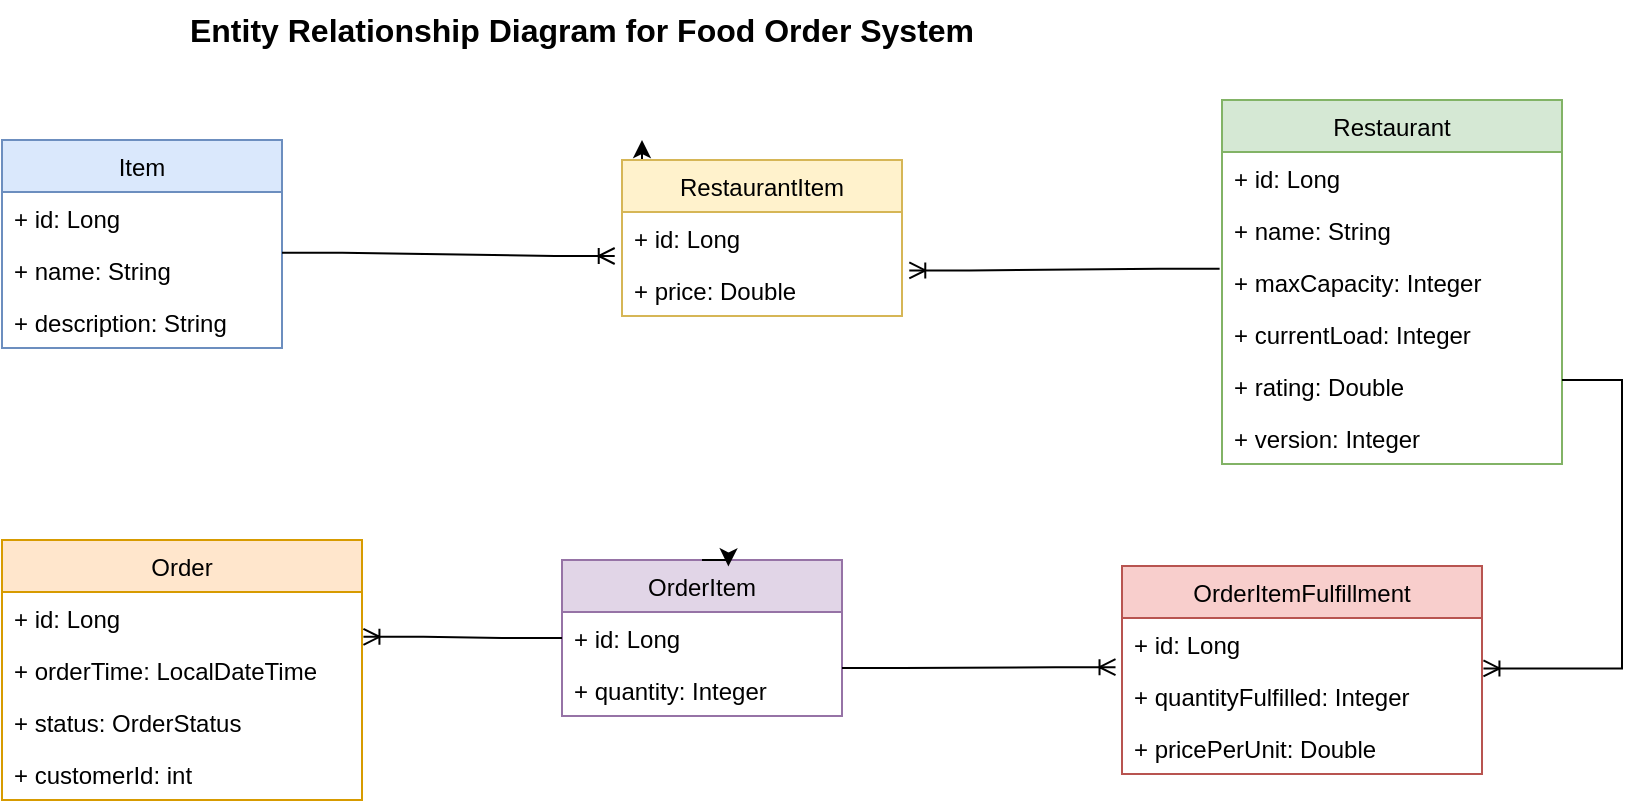 <mxfile version="24.7.17" pages="2">
  <diagram name="ER Diagram" id="XWC8GZy041o-p9lCCxzm">
    <mxGraphModel dx="1290" dy="530" grid="1" gridSize="10" guides="1" tooltips="1" connect="1" arrows="1" fold="1" page="1" pageScale="1" pageWidth="827" pageHeight="1169" math="0" shadow="0">
      <root>
        <mxCell id="0" />
        <mxCell id="1" parent="0" />
        <mxCell id="tiBaR8bLU61VSOc8VPE0-68" value="Item" style="swimlane;fontStyle=0;childLayout=stackLayout;horizontal=1;startSize=26;fillColor=#dae8fc;horizontalStack=0;resizeParent=1;resizeParentMax=0;resizeLast=0;collapsible=1;marginBottom=0;strokeColor=#6c8ebf;" parent="1" vertex="1">
          <mxGeometry x="130" y="120" width="140" height="104" as="geometry" />
        </mxCell>
        <mxCell id="tiBaR8bLU61VSOc8VPE0-69" value="+ id: Long" style="text;strokeColor=none;fillColor=none;align=left;verticalAlign=top;spacingLeft=4;spacingRight=4;overflow=hidden;rotatable=0;points=[[0,0.5],[1,0.5]];portConstraint=eastwest;" parent="tiBaR8bLU61VSOc8VPE0-68" vertex="1">
          <mxGeometry y="26" width="140" height="26" as="geometry" />
        </mxCell>
        <mxCell id="tiBaR8bLU61VSOc8VPE0-70" value="+ name: String" style="text;strokeColor=none;fillColor=none;align=left;verticalAlign=top;spacingLeft=4;spacingRight=4;overflow=hidden;rotatable=0;points=[[0,0.5],[1,0.5]];portConstraint=eastwest;" parent="tiBaR8bLU61VSOc8VPE0-68" vertex="1">
          <mxGeometry y="52" width="140" height="26" as="geometry" />
        </mxCell>
        <mxCell id="tiBaR8bLU61VSOc8VPE0-71" value="+ description: String" style="text;strokeColor=none;fillColor=none;align=left;verticalAlign=top;spacingLeft=4;spacingRight=4;overflow=hidden;rotatable=0;points=[[0,0.5],[1,0.5]];portConstraint=eastwest;" parent="tiBaR8bLU61VSOc8VPE0-68" vertex="1">
          <mxGeometry y="78" width="140" height="26" as="geometry" />
        </mxCell>
        <mxCell id="tiBaR8bLU61VSOc8VPE0-72" value="Restaurant" style="swimlane;fontStyle=0;childLayout=stackLayout;horizontal=1;startSize=26;fillColor=#d5e8d4;horizontalStack=0;resizeParent=1;resizeParentMax=0;resizeLast=0;collapsible=1;marginBottom=0;strokeColor=#82b366;" parent="1" vertex="1">
          <mxGeometry x="740" y="100" width="170" height="182" as="geometry" />
        </mxCell>
        <mxCell id="tiBaR8bLU61VSOc8VPE0-73" value="+ id: Long" style="text;strokeColor=none;fillColor=none;align=left;verticalAlign=top;spacingLeft=4;spacingRight=4;overflow=hidden;rotatable=0;points=[[0,0.5],[1,0.5]];portConstraint=eastwest;" parent="tiBaR8bLU61VSOc8VPE0-72" vertex="1">
          <mxGeometry y="26" width="170" height="26" as="geometry" />
        </mxCell>
        <mxCell id="tiBaR8bLU61VSOc8VPE0-74" value="+ name: String" style="text;strokeColor=none;fillColor=none;align=left;verticalAlign=top;spacingLeft=4;spacingRight=4;overflow=hidden;rotatable=0;points=[[0,0.5],[1,0.5]];portConstraint=eastwest;" parent="tiBaR8bLU61VSOc8VPE0-72" vertex="1">
          <mxGeometry y="52" width="170" height="26" as="geometry" />
        </mxCell>
        <mxCell id="tiBaR8bLU61VSOc8VPE0-75" value="+ maxCapacity: Integer" style="text;strokeColor=none;fillColor=none;align=left;verticalAlign=top;spacingLeft=4;spacingRight=4;overflow=hidden;rotatable=0;points=[[0,0.5],[1,0.5]];portConstraint=eastwest;" parent="tiBaR8bLU61VSOc8VPE0-72" vertex="1">
          <mxGeometry y="78" width="170" height="26" as="geometry" />
        </mxCell>
        <mxCell id="tiBaR8bLU61VSOc8VPE0-76" value="+ currentLoad: Integer" style="text;strokeColor=none;fillColor=none;align=left;verticalAlign=top;spacingLeft=4;spacingRight=4;overflow=hidden;rotatable=0;points=[[0,0.5],[1,0.5]];portConstraint=eastwest;" parent="tiBaR8bLU61VSOc8VPE0-72" vertex="1">
          <mxGeometry y="104" width="170" height="26" as="geometry" />
        </mxCell>
        <mxCell id="tiBaR8bLU61VSOc8VPE0-77" value="+ rating: Double" style="text;strokeColor=none;fillColor=none;align=left;verticalAlign=top;spacingLeft=4;spacingRight=4;overflow=hidden;rotatable=0;points=[[0,0.5],[1,0.5]];portConstraint=eastwest;" parent="tiBaR8bLU61VSOc8VPE0-72" vertex="1">
          <mxGeometry y="130" width="170" height="26" as="geometry" />
        </mxCell>
        <mxCell id="tiBaR8bLU61VSOc8VPE0-78" value="+ version: Integer" style="text;strokeColor=none;fillColor=none;align=left;verticalAlign=top;spacingLeft=4;spacingRight=4;overflow=hidden;rotatable=0;points=[[0,0.5],[1,0.5]];portConstraint=eastwest;" parent="tiBaR8bLU61VSOc8VPE0-72" vertex="1">
          <mxGeometry y="156" width="170" height="26" as="geometry" />
        </mxCell>
        <mxCell id="tiBaR8bLU61VSOc8VPE0-113" style="edgeStyle=orthogonalEdgeStyle;rounded=0;orthogonalLoop=1;jettySize=auto;html=1;exitX=0.25;exitY=0;exitDx=0;exitDy=0;" parent="1" source="tiBaR8bLU61VSOc8VPE0-79" edge="1">
          <mxGeometry relative="1" as="geometry">
            <mxPoint x="450" y="120" as="targetPoint" />
          </mxGeometry>
        </mxCell>
        <mxCell id="tiBaR8bLU61VSOc8VPE0-79" value="RestaurantItem" style="swimlane;fontStyle=0;childLayout=stackLayout;horizontal=1;startSize=26;fillColor=#fff2cc;horizontalStack=0;resizeParent=1;resizeParentMax=0;resizeLast=0;collapsible=1;marginBottom=0;strokeColor=#d6b656;" parent="1" vertex="1">
          <mxGeometry x="440" y="130" width="140" height="78" as="geometry" />
        </mxCell>
        <mxCell id="tiBaR8bLU61VSOc8VPE0-80" value="+ id: Long" style="text;strokeColor=none;fillColor=none;align=left;verticalAlign=top;spacingLeft=4;spacingRight=4;overflow=hidden;rotatable=0;points=[[0,0.5],[1,0.5]];portConstraint=eastwest;" parent="tiBaR8bLU61VSOc8VPE0-79" vertex="1">
          <mxGeometry y="26" width="140" height="26" as="geometry" />
        </mxCell>
        <mxCell id="tiBaR8bLU61VSOc8VPE0-81" value="+ price: Double" style="text;strokeColor=none;fillColor=none;align=left;verticalAlign=top;spacingLeft=4;spacingRight=4;overflow=hidden;rotatable=0;points=[[0,0.5],[1,0.5]];portConstraint=eastwest;" parent="tiBaR8bLU61VSOc8VPE0-79" vertex="1">
          <mxGeometry y="52" width="140" height="26" as="geometry" />
        </mxCell>
        <mxCell id="tiBaR8bLU61VSOc8VPE0-82" value="Order" style="swimlane;fontStyle=0;childLayout=stackLayout;horizontal=1;startSize=26;fillColor=#ffe6cc;horizontalStack=0;resizeParent=1;resizeParentMax=0;resizeLast=0;collapsible=1;marginBottom=0;strokeColor=#d79b00;" parent="1" vertex="1">
          <mxGeometry x="130" y="320" width="180" height="130" as="geometry" />
        </mxCell>
        <mxCell id="tiBaR8bLU61VSOc8VPE0-83" value="+ id: Long" style="text;strokeColor=none;fillColor=none;align=left;verticalAlign=top;spacingLeft=4;spacingRight=4;overflow=hidden;rotatable=0;points=[[0,0.5],[1,0.5]];portConstraint=eastwest;" parent="tiBaR8bLU61VSOc8VPE0-82" vertex="1">
          <mxGeometry y="26" width="180" height="26" as="geometry" />
        </mxCell>
        <mxCell id="tiBaR8bLU61VSOc8VPE0-84" value="+ orderTime: LocalDateTime" style="text;strokeColor=none;fillColor=none;align=left;verticalAlign=top;spacingLeft=4;spacingRight=4;overflow=hidden;rotatable=0;points=[[0,0.5],[1,0.5]];portConstraint=eastwest;" parent="tiBaR8bLU61VSOc8VPE0-82" vertex="1">
          <mxGeometry y="52" width="180" height="26" as="geometry" />
        </mxCell>
        <mxCell id="tiBaR8bLU61VSOc8VPE0-85" value="+ status: OrderStatus" style="text;strokeColor=none;fillColor=none;align=left;verticalAlign=top;spacingLeft=4;spacingRight=4;overflow=hidden;rotatable=0;points=[[0,0.5],[1,0.5]];portConstraint=eastwest;" parent="tiBaR8bLU61VSOc8VPE0-82" vertex="1">
          <mxGeometry y="78" width="180" height="26" as="geometry" />
        </mxCell>
        <mxCell id="tiBaR8bLU61VSOc8VPE0-86" value="+ customerId: int" style="text;strokeColor=none;fillColor=none;align=left;verticalAlign=top;spacingLeft=4;spacingRight=4;overflow=hidden;rotatable=0;points=[[0,0.5],[1,0.5]];portConstraint=eastwest;" parent="tiBaR8bLU61VSOc8VPE0-82" vertex="1">
          <mxGeometry y="104" width="180" height="26" as="geometry" />
        </mxCell>
        <mxCell id="tiBaR8bLU61VSOc8VPE0-87" value="OrderItem" style="swimlane;fontStyle=0;childLayout=stackLayout;horizontal=1;startSize=26;fillColor=#e1d5e7;horizontalStack=0;resizeParent=1;resizeParentMax=0;resizeLast=0;collapsible=1;marginBottom=0;strokeColor=#9673a6;" parent="1" vertex="1">
          <mxGeometry x="410" y="330" width="140" height="78" as="geometry" />
        </mxCell>
        <mxCell id="tiBaR8bLU61VSOc8VPE0-88" value="+ id: Long" style="text;strokeColor=none;fillColor=none;align=left;verticalAlign=top;spacingLeft=4;spacingRight=4;overflow=hidden;rotatable=0;points=[[0,0.5],[1,0.5]];portConstraint=eastwest;" parent="tiBaR8bLU61VSOc8VPE0-87" vertex="1">
          <mxGeometry y="26" width="140" height="26" as="geometry" />
        </mxCell>
        <mxCell id="tiBaR8bLU61VSOc8VPE0-89" value="+ quantity: Integer" style="text;strokeColor=none;fillColor=none;align=left;verticalAlign=top;spacingLeft=4;spacingRight=4;overflow=hidden;rotatable=0;points=[[0,0.5],[1,0.5]];portConstraint=eastwest;" parent="tiBaR8bLU61VSOc8VPE0-87" vertex="1">
          <mxGeometry y="52" width="140" height="26" as="geometry" />
        </mxCell>
        <mxCell id="tiBaR8bLU61VSOc8VPE0-90" value="OrderItemFulfillment" style="swimlane;fontStyle=0;childLayout=stackLayout;horizontal=1;startSize=26;fillColor=#f8cecc;horizontalStack=0;resizeParent=1;resizeParentMax=0;resizeLast=0;collapsible=1;marginBottom=0;strokeColor=#b85450;" parent="1" vertex="1">
          <mxGeometry x="690" y="333" width="180" height="104" as="geometry" />
        </mxCell>
        <mxCell id="tiBaR8bLU61VSOc8VPE0-91" value="+ id: Long" style="text;strokeColor=none;fillColor=none;align=left;verticalAlign=top;spacingLeft=4;spacingRight=4;overflow=hidden;rotatable=0;points=[[0,0.5],[1,0.5]];portConstraint=eastwest;" parent="tiBaR8bLU61VSOc8VPE0-90" vertex="1">
          <mxGeometry y="26" width="180" height="26" as="geometry" />
        </mxCell>
        <mxCell id="tiBaR8bLU61VSOc8VPE0-92" value="+ quantityFulfilled: Integer" style="text;strokeColor=none;fillColor=none;align=left;verticalAlign=top;spacingLeft=4;spacingRight=4;overflow=hidden;rotatable=0;points=[[0,0.5],[1,0.5]];portConstraint=eastwest;" parent="tiBaR8bLU61VSOc8VPE0-90" vertex="1">
          <mxGeometry y="52" width="180" height="26" as="geometry" />
        </mxCell>
        <mxCell id="tiBaR8bLU61VSOc8VPE0-93" value="+ pricePerUnit: Double" style="text;strokeColor=none;fillColor=none;align=left;verticalAlign=top;spacingLeft=4;spacingRight=4;overflow=hidden;rotatable=0;points=[[0,0.5],[1,0.5]];portConstraint=eastwest;" parent="tiBaR8bLU61VSOc8VPE0-90" vertex="1">
          <mxGeometry y="78" width="180" height="26" as="geometry" />
        </mxCell>
        <mxCell id="tiBaR8bLU61VSOc8VPE0-112" value="Entity Relationship Diagram for Food Order System" style="text;html=1;strokeColor=none;fillColor=none;align=center;verticalAlign=middle;whiteSpace=wrap;rounded=0;fontSize=16;fontStyle=1" parent="1" vertex="1">
          <mxGeometry x="130" y="50" width="580" height="30" as="geometry" />
        </mxCell>
        <mxCell id="tiBaR8bLU61VSOc8VPE0-119" value="" style="edgeStyle=entityRelationEdgeStyle;fontSize=12;html=1;endArrow=ERoneToMany;rounded=0;exitX=1;exitY=0.169;exitDx=0;exitDy=0;exitPerimeter=0;entryX=-0.026;entryY=0.846;entryDx=0;entryDy=0;entryPerimeter=0;" parent="1" source="tiBaR8bLU61VSOc8VPE0-70" target="tiBaR8bLU61VSOc8VPE0-80" edge="1">
          <mxGeometry width="100" height="100" relative="1" as="geometry">
            <mxPoint x="290" y="300" as="sourcePoint" />
            <mxPoint x="390" y="200" as="targetPoint" />
            <Array as="points">
              <mxPoint x="150" y="300" />
              <mxPoint x="340" y="250" />
            </Array>
          </mxGeometry>
        </mxCell>
        <mxCell id="tiBaR8bLU61VSOc8VPE0-121" value="" style="edgeStyle=entityRelationEdgeStyle;fontSize=12;html=1;endArrow=ERoneToMany;rounded=0;exitX=-0.007;exitY=0.246;exitDx=0;exitDy=0;exitPerimeter=0;entryX=1.026;entryY=0.123;entryDx=0;entryDy=0;entryPerimeter=0;" parent="1" source="tiBaR8bLU61VSOc8VPE0-75" target="tiBaR8bLU61VSOc8VPE0-81" edge="1">
          <mxGeometry width="100" height="100" relative="1" as="geometry">
            <mxPoint x="280" y="186" as="sourcePoint" />
            <mxPoint x="446" y="188" as="targetPoint" />
            <Array as="points">
              <mxPoint x="160" y="310" />
              <mxPoint x="350" y="260" />
            </Array>
          </mxGeometry>
        </mxCell>
        <mxCell id="tiBaR8bLU61VSOc8VPE0-122" style="edgeStyle=orthogonalEdgeStyle;rounded=0;orthogonalLoop=1;jettySize=auto;html=1;exitX=0.5;exitY=0;exitDx=0;exitDy=0;entryX=0.594;entryY=0.041;entryDx=0;entryDy=0;entryPerimeter=0;" parent="1" source="tiBaR8bLU61VSOc8VPE0-87" target="tiBaR8bLU61VSOc8VPE0-87" edge="1">
          <mxGeometry relative="1" as="geometry" />
        </mxCell>
        <mxCell id="tiBaR8bLU61VSOc8VPE0-123" value="" style="edgeStyle=entityRelationEdgeStyle;fontSize=12;html=1;endArrow=ERoneToMany;rounded=0;exitX=0;exitY=0.5;exitDx=0;exitDy=0;entryX=1.004;entryY=0.862;entryDx=0;entryDy=0;entryPerimeter=0;" parent="1" source="tiBaR8bLU61VSOc8VPE0-88" target="tiBaR8bLU61VSOc8VPE0-83" edge="1">
          <mxGeometry width="100" height="100" relative="1" as="geometry">
            <mxPoint x="445" y="300" as="sourcePoint" />
            <mxPoint x="290" y="301" as="targetPoint" />
            <Array as="points">
              <mxPoint x="-134" y="426" />
              <mxPoint x="56" y="376" />
            </Array>
          </mxGeometry>
        </mxCell>
        <mxCell id="tiBaR8bLU61VSOc8VPE0-124" value="" style="edgeStyle=entityRelationEdgeStyle;fontSize=12;html=1;endArrow=ERoneToMany;rounded=0;entryX=1.004;entryY=-0.031;entryDx=0;entryDy=0;entryPerimeter=0;" parent="1" target="tiBaR8bLU61VSOc8VPE0-92" edge="1">
          <mxGeometry width="100" height="100" relative="1" as="geometry">
            <mxPoint x="910" y="240" as="sourcePoint" />
            <mxPoint x="820" y="378" as="targetPoint" />
            <Array as="points">
              <mxPoint x="375" y="436" />
              <mxPoint x="840" y="290" />
              <mxPoint x="860" y="280" />
              <mxPoint x="850" y="280" />
              <mxPoint x="565" y="386" />
            </Array>
          </mxGeometry>
        </mxCell>
        <mxCell id="tiBaR8bLU61VSOc8VPE0-125" value="" style="edgeStyle=entityRelationEdgeStyle;fontSize=12;html=1;endArrow=ERoneToMany;rounded=0;entryX=-0.018;entryY=-0.054;entryDx=0;entryDy=0;entryPerimeter=0;" parent="1" target="tiBaR8bLU61VSOc8VPE0-92" edge="1">
          <mxGeometry width="100" height="100" relative="1" as="geometry">
            <mxPoint x="550" y="384" as="sourcePoint" />
            <mxPoint x="710" y="382" as="targetPoint" />
            <Array as="points">
              <mxPoint x="424" y="504" />
              <mxPoint x="614" y="454" />
            </Array>
          </mxGeometry>
        </mxCell>
      </root>
    </mxGraphModel>
  </diagram>
  <diagram id="I1jCOq6U2B4N9J9jcG4b" name="HLD">
    <mxGraphModel dx="1290" dy="530" grid="1" gridSize="10" guides="1" tooltips="1" connect="1" arrows="1" fold="1" page="1" pageScale="1" pageWidth="827" pageHeight="1169" math="0" shadow="0">
      <root>
        <mxCell id="0" />
        <mxCell id="1" parent="0" />
        <mxCell id="xatf3qAbXo9EuCDJVr3o-1" value="Load Balancer" style="rounded=1;whiteSpace=wrap;html=1;fillColor=#dae8fc;strokeColor=#6c8ebf;" parent="1" vertex="1">
          <mxGeometry x="480" y="40" width="120" height="60" as="geometry" />
        </mxCell>
        <mxCell id="Fnj35fjm2CkwJjKrpzjC-12" style="edgeStyle=orthogonalEdgeStyle;rounded=0;orthogonalLoop=1;jettySize=auto;html=1;" parent="1" source="xatf3qAbXo9EuCDJVr3o-2" target="Fnj35fjm2CkwJjKrpzjC-11" edge="1">
          <mxGeometry relative="1" as="geometry" />
        </mxCell>
        <mxCell id="xatf3qAbXo9EuCDJVr3o-2" value="API Gateway" style="rounded=1;whiteSpace=wrap;html=1;fillColor=#d5e8d4;strokeColor=#82b366;" parent="1" vertex="1">
          <mxGeometry x="480" y="140" width="120" height="60" as="geometry" />
        </mxCell>
        <mxCell id="xatf3qAbXo9EuCDJVr3o-3" value="Restaurant Service" style="rounded=1;whiteSpace=wrap;html=1;fillColor=#ffe6cc;strokeColor=#d79b00;" parent="1" vertex="1">
          <mxGeometry x="280" y="240" width="120" height="60" as="geometry" />
        </mxCell>
        <mxCell id="xatf3qAbXo9EuCDJVr3o-4" value="Order Service" style="rounded=1;whiteSpace=wrap;html=1;fillColor=#ffe6cc;strokeColor=#d79b00;" parent="1" vertex="1">
          <mxGeometry x="480" y="240" width="120" height="60" as="geometry" />
        </mxCell>
        <mxCell id="xatf3qAbXo9EuCDJVr3o-5" value="Item Service" style="rounded=1;whiteSpace=wrap;html=1;fillColor=#ffe6cc;strokeColor=#d79b00;" parent="1" vertex="1">
          <mxGeometry x="680" y="240" width="120" height="60" as="geometry" />
        </mxCell>
        <mxCell id="Fnj35fjm2CkwJjKrpzjC-19" style="edgeStyle=orthogonalEdgeStyle;rounded=0;orthogonalLoop=1;jettySize=auto;html=1;" parent="1" source="xatf3qAbXo9EuCDJVr3o-6" target="Fnj35fjm2CkwJjKrpzjC-18" edge="1">
          <mxGeometry relative="1" as="geometry">
            <Array as="points">
              <mxPoint x="1079" y="470" />
            </Array>
          </mxGeometry>
        </mxCell>
        <mxCell id="xatf3qAbXo9EuCDJVr3o-6" value="Order Processing Service" style="rounded=1;whiteSpace=wrap;html=1;fillColor=#ffe6cc;strokeColor=#d79b00;" parent="1" vertex="1">
          <mxGeometry x="819" y="450" width="120" height="60" as="geometry" />
        </mxCell>
        <mxCell id="Fnj35fjm2CkwJjKrpzjC-23" style="edgeStyle=orthogonalEdgeStyle;rounded=0;orthogonalLoop=1;jettySize=auto;html=1;" parent="1" edge="1">
          <mxGeometry relative="1" as="geometry">
            <mxPoint x="730" y="610" as="sourcePoint" />
            <mxPoint x="580" y="610.067" as="targetPoint" />
          </mxGeometry>
        </mxCell>
        <mxCell id="xatf3qAbXo9EuCDJVr3o-12" value="" style="endArrow=classic;html=1;exitX=0.5;exitY=1;exitDx=0;exitDy=0;entryX=0.5;entryY=0;entryDx=0;entryDy=0;" parent="1" source="xatf3qAbXo9EuCDJVr3o-1" target="xatf3qAbXo9EuCDJVr3o-2" edge="1">
          <mxGeometry width="50" height="50" relative="1" as="geometry">
            <mxPoint x="560" y="420" as="sourcePoint" />
            <mxPoint x="610" y="370" as="targetPoint" />
          </mxGeometry>
        </mxCell>
        <mxCell id="xatf3qAbXo9EuCDJVr3o-13" value="" style="endArrow=classic;html=1;exitX=0.5;exitY=1;exitDx=0;exitDy=0;entryX=0.5;entryY=0;entryDx=0;entryDy=0;" parent="1" source="xatf3qAbXo9EuCDJVr3o-2" target="xatf3qAbXo9EuCDJVr3o-4" edge="1">
          <mxGeometry width="50" height="50" relative="1" as="geometry">
            <mxPoint x="560" y="420" as="sourcePoint" />
            <mxPoint x="610" y="370" as="targetPoint" />
          </mxGeometry>
        </mxCell>
        <mxCell id="xatf3qAbXo9EuCDJVr3o-14" value="" style="endArrow=classic;html=1;exitX=0;exitY=0.5;exitDx=0;exitDy=0;entryX=0.5;entryY=0;entryDx=0;entryDy=0;" parent="1" source="xatf3qAbXo9EuCDJVr3o-2" target="xatf3qAbXo9EuCDJVr3o-3" edge="1">
          <mxGeometry width="50" height="50" relative="1" as="geometry">
            <mxPoint x="560" y="420" as="sourcePoint" />
            <mxPoint x="610" y="370" as="targetPoint" />
          </mxGeometry>
        </mxCell>
        <mxCell id="xatf3qAbXo9EuCDJVr3o-15" value="" style="endArrow=classic;html=1;exitX=1;exitY=0.5;exitDx=0;exitDy=0;entryX=0.5;entryY=0;entryDx=0;entryDy=0;" parent="1" source="xatf3qAbXo9EuCDJVr3o-2" target="xatf3qAbXo9EuCDJVr3o-5" edge="1">
          <mxGeometry width="50" height="50" relative="1" as="geometry">
            <mxPoint x="560" y="420" as="sourcePoint" />
            <mxPoint x="610" y="370" as="targetPoint" />
          </mxGeometry>
        </mxCell>
        <mxCell id="xatf3qAbXo9EuCDJVr3o-21" value="" style="endArrow=classic;html=1;exitX=0.5;exitY=1;exitDx=0;exitDy=0;" parent="1" source="xatf3qAbXo9EuCDJVr3o-4" edge="1">
          <mxGeometry width="50" height="50" relative="1" as="geometry">
            <mxPoint x="560" y="420" as="sourcePoint" />
            <mxPoint x="540" y="580" as="targetPoint" />
          </mxGeometry>
        </mxCell>
        <mxCell id="xatf3qAbXo9EuCDJVr3o-26" value="FOOD ORDER MANAGEMENT SYSTEM" style="text;html=1;strokeColor=none;fillColor=none;align=center;verticalAlign=middle;whiteSpace=wrap;rounded=0;fontSize=16;fontStyle=1" parent="1" vertex="1">
          <mxGeometry x="260" y="10" width="520" height="20" as="geometry" />
        </mxCell>
        <mxCell id="Fnj35fjm2CkwJjKrpzjC-4" value="Order Service" style="rounded=1;whiteSpace=wrap;html=1;fillColor=#ffe6cc;strokeColor=#d79b00;" parent="1" vertex="1">
          <mxGeometry x="490" y="250" width="120" height="60" as="geometry" />
        </mxCell>
        <mxCell id="Fnj35fjm2CkwJjKrpzjC-5" value="Item Service" style="rounded=1;whiteSpace=wrap;html=1;fillColor=#ffe6cc;strokeColor=#d79b00;" parent="1" vertex="1">
          <mxGeometry x="500" y="260" width="120" height="60" as="geometry" />
        </mxCell>
        <mxCell id="Fnj35fjm2CkwJjKrpzjC-6" value="Item Service" style="rounded=1;whiteSpace=wrap;html=1;fillColor=#ffe6cc;strokeColor=#d79b00;" parent="1" vertex="1">
          <mxGeometry x="690" y="250" width="120" height="60" as="geometry" />
        </mxCell>
        <mxCell id="Fnj35fjm2CkwJjKrpzjC-7" value="Order Service" style="rounded=1;whiteSpace=wrap;html=1;fillColor=#ffe6cc;strokeColor=#d79b00;" parent="1" vertex="1">
          <mxGeometry x="700" y="260" width="120" height="60" as="geometry" />
        </mxCell>
        <mxCell id="Fnj35fjm2CkwJjKrpzjC-8" value="Restaurant Service" style="rounded=1;whiteSpace=wrap;html=1;fillColor=#ffe6cc;strokeColor=#d79b00;" parent="1" vertex="1">
          <mxGeometry x="290" y="250" width="120" height="60" as="geometry" />
        </mxCell>
        <mxCell id="Fnj35fjm2CkwJjKrpzjC-22" style="edgeStyle=orthogonalEdgeStyle;rounded=0;orthogonalLoop=1;jettySize=auto;html=1;exitX=0.75;exitY=1;exitDx=0;exitDy=0;" parent="1" source="Fnj35fjm2CkwJjKrpzjC-9" edge="1">
          <mxGeometry relative="1" as="geometry">
            <mxPoint x="390" y="580" as="targetPoint" />
          </mxGeometry>
        </mxCell>
        <mxCell id="Fnj35fjm2CkwJjKrpzjC-9" value="Restaurant Service" style="rounded=1;whiteSpace=wrap;html=1;fillColor=#ffe6cc;strokeColor=#d79b00;" parent="1" vertex="1">
          <mxGeometry x="300" y="260" width="120" height="60" as="geometry" />
        </mxCell>
        <mxCell id="Fnj35fjm2CkwJjKrpzjC-11" value="Item Service" style="rounded=1;whiteSpace=wrap;html=1;fillColor=#ffe6cc;strokeColor=#d79b00;" parent="1" vertex="1">
          <mxGeometry x="880" y="240" width="120" height="60" as="geometry" />
        </mxCell>
        <mxCell id="Fnj35fjm2CkwJjKrpzjC-13" value="Item Service" style="rounded=1;whiteSpace=wrap;html=1;fillColor=#ffe6cc;strokeColor=#d79b00;" parent="1" vertex="1">
          <mxGeometry x="890" y="250" width="120" height="60" as="geometry" />
        </mxCell>
        <mxCell id="Fnj35fjm2CkwJjKrpzjC-14" value="Dispatch Service" style="rounded=1;whiteSpace=wrap;html=1;fillColor=#ffe6cc;strokeColor=#d79b00;" parent="1" vertex="1">
          <mxGeometry x="900" y="260" width="120" height="60" as="geometry" />
        </mxCell>
        <mxCell id="Fnj35fjm2CkwJjKrpzjC-16" style="edgeStyle=orthogonalEdgeStyle;rounded=0;orthogonalLoop=1;jettySize=auto;html=1;entryX=0.372;entryY=0.073;entryDx=0;entryDy=0;entryPerimeter=0;" parent="1" source="Fnj35fjm2CkwJjKrpzjC-7" edge="1">
          <mxGeometry relative="1" as="geometry">
            <mxPoint x="871.64" y="364.38" as="targetPoint" />
          </mxGeometry>
        </mxCell>
        <mxCell id="Fnj35fjm2CkwJjKrpzjC-20" style="edgeStyle=orthogonalEdgeStyle;rounded=0;orthogonalLoop=1;jettySize=auto;html=1;entryX=1;entryY=0.5;entryDx=0;entryDy=0;" parent="1" target="Fnj35fjm2CkwJjKrpzjC-14" edge="1">
          <mxGeometry relative="1" as="geometry">
            <mxPoint x="1080" y="360" as="sourcePoint" />
            <Array as="points">
              <mxPoint x="1080" y="290" />
            </Array>
          </mxGeometry>
        </mxCell>
        <mxCell id="Fnj35fjm2CkwJjKrpzjC-18" value="C" style="sketch=0;outlineConnect=0;fontColor=#232F3E;gradientColor=none;fillColor=#E7157B;strokeColor=none;dashed=0;verticalLabelPosition=bottom;verticalAlign=top;align=center;html=1;fontSize=12;fontStyle=0;aspect=fixed;pointerEvents=1;shape=mxgraph.aws4.queue;" parent="1" vertex="1">
          <mxGeometry x="1040" y="360" width="78" height="47" as="geometry" />
        </mxCell>
        <mxCell id="Fnj35fjm2CkwJjKrpzjC-24" style="edgeStyle=orthogonalEdgeStyle;rounded=0;orthogonalLoop=1;jettySize=auto;html=1;entryX=0.5;entryY=1;entryDx=0;entryDy=0;entryPerimeter=0;" parent="1" edge="1">
          <mxGeometry relative="1" as="geometry">
            <mxPoint x="730" y="640.067" as="sourcePoint" />
            <mxPoint x="390" y="660" as="targetPoint" />
            <Array as="points">
              <mxPoint x="680" y="640" />
              <mxPoint x="680" y="670" />
              <mxPoint x="390" y="670" />
            </Array>
          </mxGeometry>
        </mxCell>
        <mxCell id="Fnj35fjm2CkwJjKrpzjC-27" value="" style="edgeStyle=orthogonalEdgeStyle;rounded=0;orthogonalLoop=1;jettySize=auto;html=1;" parent="1" source="Fnj35fjm2CkwJjKrpzjC-25" target="xatf3qAbXo9EuCDJVr3o-6" edge="1">
          <mxGeometry relative="1" as="geometry" />
        </mxCell>
        <mxCell id="Fnj35fjm2CkwJjKrpzjC-25" value="C" style="sketch=0;outlineConnect=0;fontColor=#232F3E;gradientColor=none;fillColor=#E7157B;strokeColor=none;dashed=0;verticalLabelPosition=bottom;verticalAlign=top;align=center;html=1;fontSize=12;fontStyle=0;aspect=fixed;pointerEvents=1;shape=mxgraph.aws4.queue;" parent="1" vertex="1">
          <mxGeometry x="840" y="370" width="78" height="47" as="geometry" />
        </mxCell>
        <mxCell id="Fnj35fjm2CkwJjKrpzjC-30" value="Order Processing Service" style="rounded=1;whiteSpace=wrap;html=1;fillColor=#ffe6cc;strokeColor=#d79b00;" parent="1" vertex="1">
          <mxGeometry x="829" y="460" width="120" height="60" as="geometry" />
        </mxCell>
        <mxCell id="Fnj35fjm2CkwJjKrpzjC-31" value="Order Processing Service" style="rounded=1;whiteSpace=wrap;html=1;fillColor=#ffe6cc;strokeColor=#d79b00;" parent="1" vertex="1">
          <mxGeometry x="839" y="470" width="120" height="60" as="geometry" />
        </mxCell>
        <mxCell id="Fnj35fjm2CkwJjKrpzjC-37" style="edgeStyle=orthogonalEdgeStyle;rounded=0;orthogonalLoop=1;jettySize=auto;html=1;entryX=0.5;entryY=0;entryDx=0;entryDy=0;entryPerimeter=0;" parent="1" source="Fnj35fjm2CkwJjKrpzjC-31" target="Fnj35fjm2CkwJjKrpzjC-46" edge="1">
          <mxGeometry relative="1" as="geometry">
            <mxPoint x="790" y="610" as="targetPoint" />
          </mxGeometry>
        </mxCell>
        <mxCell id="Fnj35fjm2CkwJjKrpzjC-43" value="MASTER" style="text;html=1;align=center;verticalAlign=middle;resizable=0;points=[];autosize=1;strokeColor=none;fillColor=none;" parent="1" vertex="1">
          <mxGeometry x="725" y="670" width="70" height="30" as="geometry" />
        </mxCell>
        <mxCell id="Fnj35fjm2CkwJjKrpzjC-44" value="REPLICA" style="text;html=1;align=center;verticalAlign=middle;resizable=0;points=[];autosize=1;strokeColor=none;fillColor=none;" parent="1" vertex="1">
          <mxGeometry x="515" y="680" width="70" height="30" as="geometry" />
        </mxCell>
        <mxCell id="Fnj35fjm2CkwJjKrpzjC-45" value="REPLICA" style="text;html=1;align=center;verticalAlign=middle;resizable=0;points=[];autosize=1;strokeColor=none;fillColor=none;" parent="1" vertex="1">
          <mxGeometry x="350.57" y="680" width="70" height="30" as="geometry" />
        </mxCell>
        <mxCell id="Fnj35fjm2CkwJjKrpzjC-46" value="" style="verticalLabelPosition=bottom;html=1;verticalAlign=top;align=center;strokeColor=none;fillColor=#00BEF2;shape=mxgraph.azure.sql_database;" parent="1" vertex="1">
          <mxGeometry x="730.63" y="585" width="59.37" height="65" as="geometry" />
        </mxCell>
        <mxCell id="Fnj35fjm2CkwJjKrpzjC-48" value="" style="verticalLabelPosition=bottom;html=1;verticalAlign=top;align=center;strokeColor=none;fillColor=#00BEF2;shape=mxgraph.azure.sql_database;" parent="1" vertex="1">
          <mxGeometry x="357.44" y="580" width="63.13" height="75" as="geometry" />
        </mxCell>
        <mxCell id="Fnj35fjm2CkwJjKrpzjC-49" value="" style="verticalLabelPosition=bottom;html=1;verticalAlign=top;align=center;strokeColor=none;fillColor=#00BEF2;shape=mxgraph.azure.sql_database;" parent="1" vertex="1">
          <mxGeometry x="515" y="580" width="63.13" height="75" as="geometry" />
        </mxCell>
        <mxCell id="Fnj35fjm2CkwJjKrpzjC-50" style="edgeStyle=orthogonalEdgeStyle;rounded=0;orthogonalLoop=1;jettySize=auto;html=1;entryX=1;entryY=0.5;entryDx=0;entryDy=0;entryPerimeter=0;" parent="1" source="Fnj35fjm2CkwJjKrpzjC-14" target="Fnj35fjm2CkwJjKrpzjC-46" edge="1">
          <mxGeometry relative="1" as="geometry">
            <Array as="points">
              <mxPoint x="980" y="617" />
            </Array>
          </mxGeometry>
        </mxCell>
      </root>
    </mxGraphModel>
  </diagram>
</mxfile>
